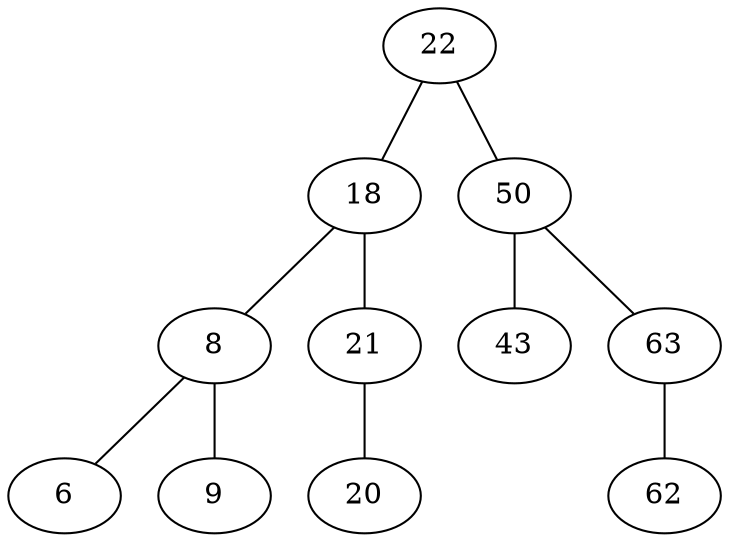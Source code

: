 graph AVLTree {
  22 -- 18;
  18 -- 8;
  8 -- 6;
  8 -- 9;
  18 -- 21;
  21 -- 20;
  22 -- 50;
  50 -- 43;
  50 -- 63;
  63 -- 62;
}
